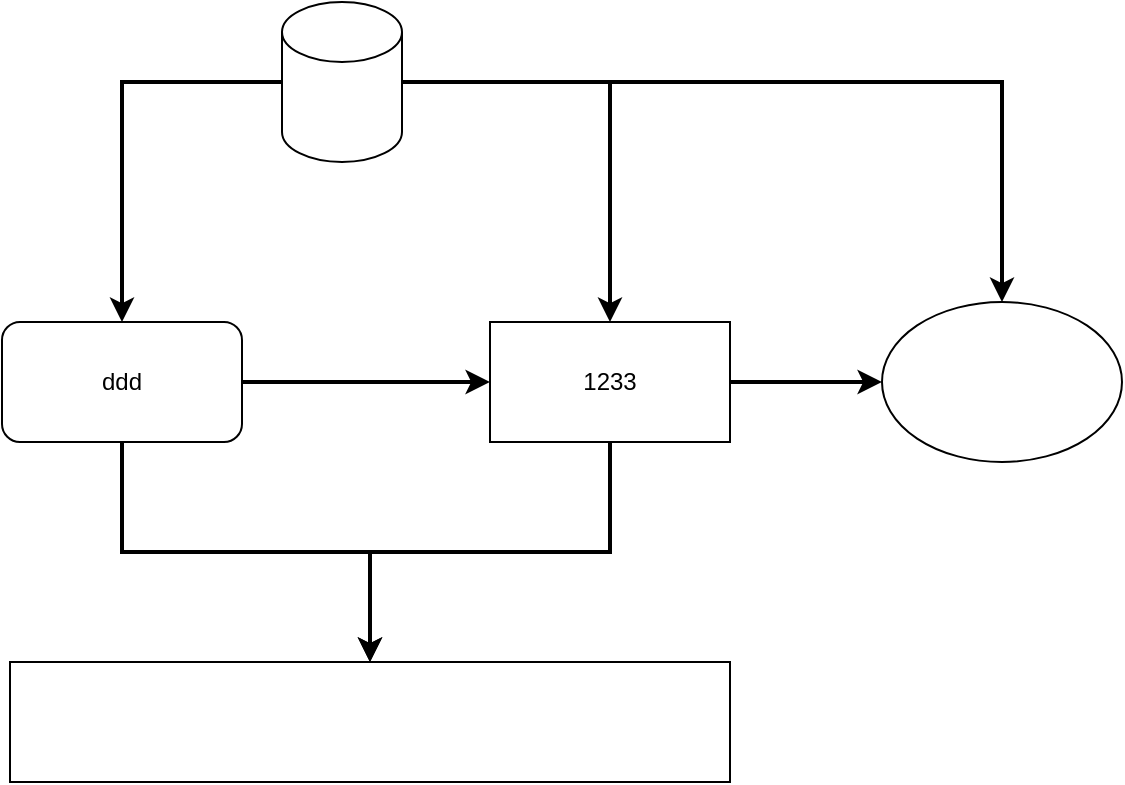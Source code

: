 <mxfile version="15.9.6" type="github" pages="2">
  <diagram id="4dNnv5Rl3LpiqDEFxssn" name="Page-1">
    <mxGraphModel dx="782" dy="514" grid="1" gridSize="10" guides="1" tooltips="1" connect="1" arrows="1" fold="1" page="1" pageScale="1" pageWidth="827" pageHeight="1169" math="0" shadow="0">
      <root>
        <mxCell id="0" />
        <mxCell id="1" parent="0" />
        <mxCell id="tLI-CtgK9Um8c3RN3cBZ-3" style="edgeStyle=orthogonalEdgeStyle;rounded=0;orthogonalLoop=1;jettySize=auto;html=1;strokeWidth=2;" parent="1" source="tLI-CtgK9Um8c3RN3cBZ-1" target="tLI-CtgK9Um8c3RN3cBZ-2" edge="1">
          <mxGeometry relative="1" as="geometry" />
        </mxCell>
        <mxCell id="zq140ah7cP7Rh45zn4wB-4" style="edgeStyle=orthogonalEdgeStyle;rounded=0;orthogonalLoop=1;jettySize=auto;html=1;strokeWidth=2;" parent="1" source="tLI-CtgK9Um8c3RN3cBZ-1" target="zq140ah7cP7Rh45zn4wB-1" edge="1">
          <mxGeometry relative="1" as="geometry" />
        </mxCell>
        <mxCell id="tLI-CtgK9Um8c3RN3cBZ-1" value="ddd" style="rounded=1;whiteSpace=wrap;html=1;" parent="1" vertex="1">
          <mxGeometry x="110" y="210" width="120" height="60" as="geometry" />
        </mxCell>
        <mxCell id="zq140ah7cP7Rh45zn4wB-2" style="edgeStyle=orthogonalEdgeStyle;rounded=0;orthogonalLoop=1;jettySize=auto;html=1;exitX=1;exitY=0.5;exitDx=0;exitDy=0;strokeWidth=2;" parent="1" source="tLI-CtgK9Um8c3RN3cBZ-2" target="tLI-CtgK9Um8c3RN3cBZ-4" edge="1">
          <mxGeometry relative="1" as="geometry" />
        </mxCell>
        <mxCell id="zq140ah7cP7Rh45zn4wB-6" style="edgeStyle=orthogonalEdgeStyle;rounded=0;orthogonalLoop=1;jettySize=auto;html=1;entryX=0.5;entryY=0;entryDx=0;entryDy=0;strokeWidth=2;" parent="1" source="tLI-CtgK9Um8c3RN3cBZ-2" target="zq140ah7cP7Rh45zn4wB-1" edge="1">
          <mxGeometry relative="1" as="geometry" />
        </mxCell>
        <mxCell id="tLI-CtgK9Um8c3RN3cBZ-2" value="1233" style="rounded=0;whiteSpace=wrap;html=1;" parent="1" vertex="1">
          <mxGeometry x="354" y="210" width="120" height="60" as="geometry" />
        </mxCell>
        <mxCell id="tLI-CtgK9Um8c3RN3cBZ-4" value="" style="ellipse;whiteSpace=wrap;html=1;" parent="1" vertex="1">
          <mxGeometry x="550" y="200" width="120" height="80" as="geometry" />
        </mxCell>
        <mxCell id="zq140ah7cP7Rh45zn4wB-1" value="" style="rounded=0;whiteSpace=wrap;html=1;" parent="1" vertex="1">
          <mxGeometry x="114" y="380" width="360" height="60" as="geometry" />
        </mxCell>
        <mxCell id="zq140ah7cP7Rh45zn4wB-10" style="edgeStyle=orthogonalEdgeStyle;rounded=0;orthogonalLoop=1;jettySize=auto;html=1;strokeWidth=2;" parent="1" source="zq140ah7cP7Rh45zn4wB-7" target="tLI-CtgK9Um8c3RN3cBZ-1" edge="1">
          <mxGeometry relative="1" as="geometry" />
        </mxCell>
        <mxCell id="zq140ah7cP7Rh45zn4wB-11" style="edgeStyle=orthogonalEdgeStyle;rounded=0;orthogonalLoop=1;jettySize=auto;html=1;strokeWidth=2;" parent="1" source="zq140ah7cP7Rh45zn4wB-7" target="tLI-CtgK9Um8c3RN3cBZ-2" edge="1">
          <mxGeometry relative="1" as="geometry" />
        </mxCell>
        <mxCell id="zq140ah7cP7Rh45zn4wB-12" style="edgeStyle=orthogonalEdgeStyle;rounded=0;orthogonalLoop=1;jettySize=auto;html=1;strokeWidth=2;" parent="1" source="zq140ah7cP7Rh45zn4wB-7" target="tLI-CtgK9Um8c3RN3cBZ-4" edge="1">
          <mxGeometry relative="1" as="geometry" />
        </mxCell>
        <mxCell id="zq140ah7cP7Rh45zn4wB-7" value="" style="shape=cylinder3;whiteSpace=wrap;html=1;boundedLbl=1;backgroundOutline=1;size=15;" parent="1" vertex="1">
          <mxGeometry x="250" y="50" width="60" height="80" as="geometry" />
        </mxCell>
      </root>
    </mxGraphModel>
  </diagram>
  <diagram id="FNHPQPOprgfxBdMhedLM" name="第 2 页">
    <mxGraphModel dx="782" dy="514" grid="1" gridSize="10" guides="1" tooltips="1" connect="1" arrows="1" fold="1" page="1" pageScale="1" pageWidth="827" pageHeight="1169" math="0" shadow="0">
      <root>
        <mxCell id="iplrHgFAZx1IsgX_Uzg3-0" />
        <mxCell id="iplrHgFAZx1IsgX_Uzg3-1" parent="iplrHgFAZx1IsgX_Uzg3-0" />
      </root>
    </mxGraphModel>
  </diagram>
</mxfile>
